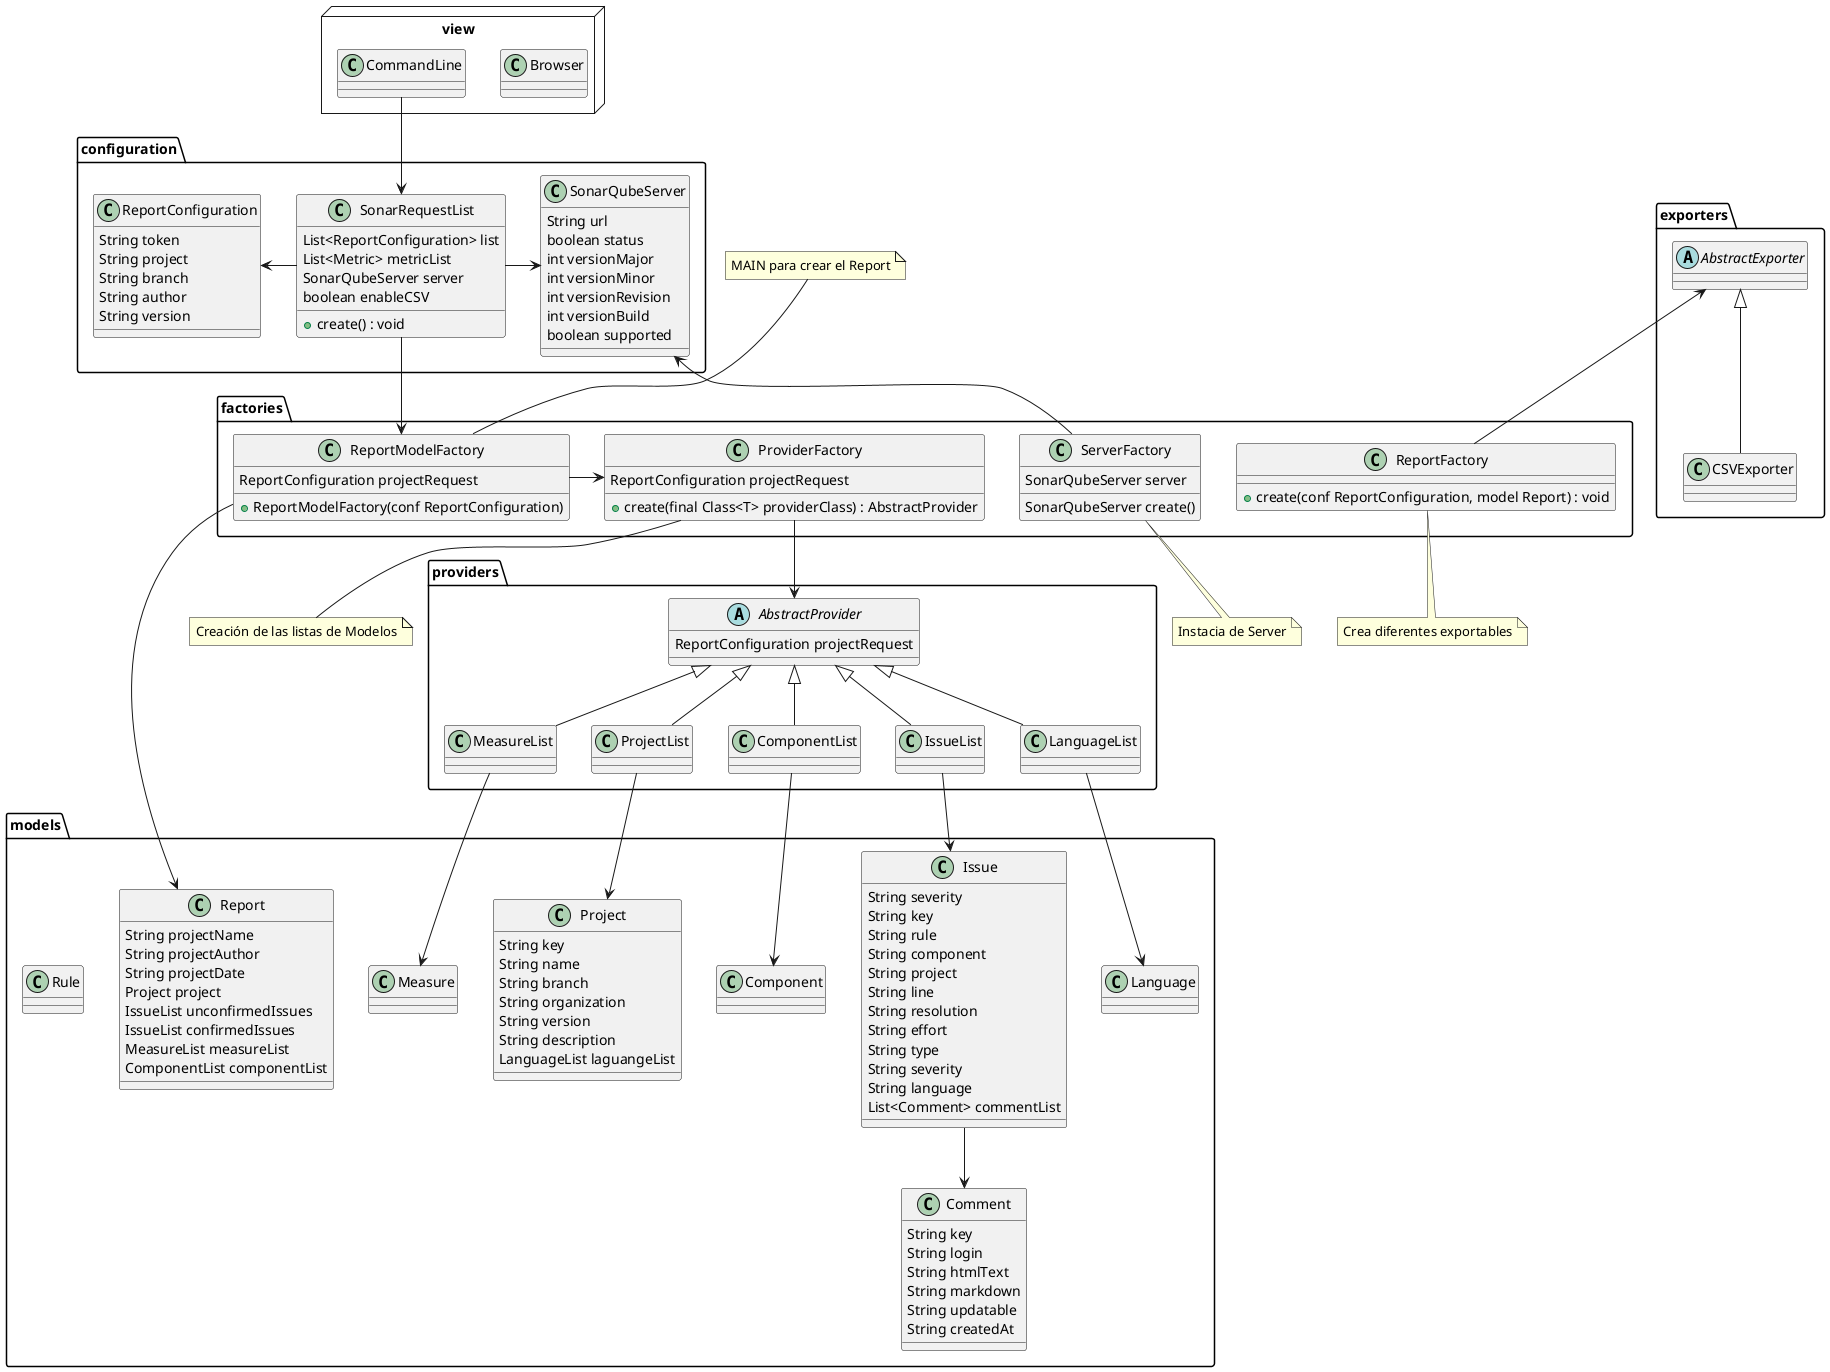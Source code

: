 @startuml components

package providers {

    abstract AbstractProvider {
        ReportConfiguration projectRequest
    }

    class ComponentList {

    }

    class IssueList {

    }

    class LanguageList {

    }

    class MeasureList {

    }

    class ProjectList {

    }

}

package factories {
    class ProviderFactory {
        ReportConfiguration projectRequest
        +create(final Class<T> providerClass) : AbstractProvider 
    }

    class ReportFactory {
        +create(conf ReportConfiguration, model Report) : void
    }

    class ReportModelFactory {
        ReportConfiguration projectRequest
        +ReportModelFactory(conf ReportConfiguration)
    }

    class ServerFactory {
        SonarQubeServer server
        SonarQubeServer create()
    }
}

package exporters { 
    abstract AbstractExporter {

    }

    class CSVExporter {

    }
}

package models {
    class Comment {
        String key
        String login
        String htmlText
        String markdown
        String updatable
        String createdAt
    }

    class Component {

    }

    class Issue {
         String severity
         String key
         String rule
         String component
         String project
         String line
         String resolution
         String effort
         String type
         String severity
         String language
         List<Comment> commentList
    }

    class Language {
        
    }

    class Measure {
        
    }

    class Project {
        String key
        String name
        String branch
        String organization
        String version
        String description
        LanguageList laguangeList
    }

    class Report {
        String projectName
        String projectAuthor
        String projectDate
        Project project
        IssueList unconfirmedIssues
        IssueList confirmedIssues
        MeasureList measureList
        ComponentList componentList
    }

    class Rule {
        
    }
}

package configuration {
    class SonarRequestList {
        List<ReportConfiguration> list
        List<Metric> metricList
        SonarQubeServer server
        boolean enableCSV
        +create() : void
    }

    class ReportConfiguration {
        String token
        String project
        String branch
        String author
        String version
    }

    
    class SonarQubeServer {
        String url
        boolean status
        int versionMajor
        int versionMinor
        int versionRevision
        int versionBuild
        boolean supported
    }
}

package view <<Node>> {
    class Browser {

    }

    class CommandLine {

    }
}

IssueList -up-|> AbstractProvider
ComponentList -up-|> AbstractProvider
LanguageList -up-|> AbstractProvider
MeasureList -up-|> AbstractProvider
ProjectList -up-|> AbstractProvider

ComponentList -down-> Component
IssueList -down-> Issue
LanguageList -down-> Language
MeasureList -down-> Measure
ProjectList -down-> Project
Issue -down-> Comment

ReportModelFactory -> Report
ProviderFactory -down-> AbstractProvider
ReportFactory -up-> AbstractExporter
ServerFactory -up-> SonarQubeServer
ReportModelFactory -> ProviderFactory

CSVExporter -up-|> AbstractExporter

CommandLine -down-> SonarRequestList
SonarRequestList -left-> ReportConfiguration
SonarRequestList -right-> SonarQubeServer
SonarRequestList -down-> ReportModelFactory

note "Creación de las listas de Modelos" as N1
note "Instacia de Server" as N2
note "MAIN para crear el Report" as N3
note "Crea diferentes exportables" as N4
N1 -up-> ProviderFactory
N2 -up-> ServerFactory
N3 -down-> ReportModelFactory
N4 -up-> ReportFactory  

@enduml